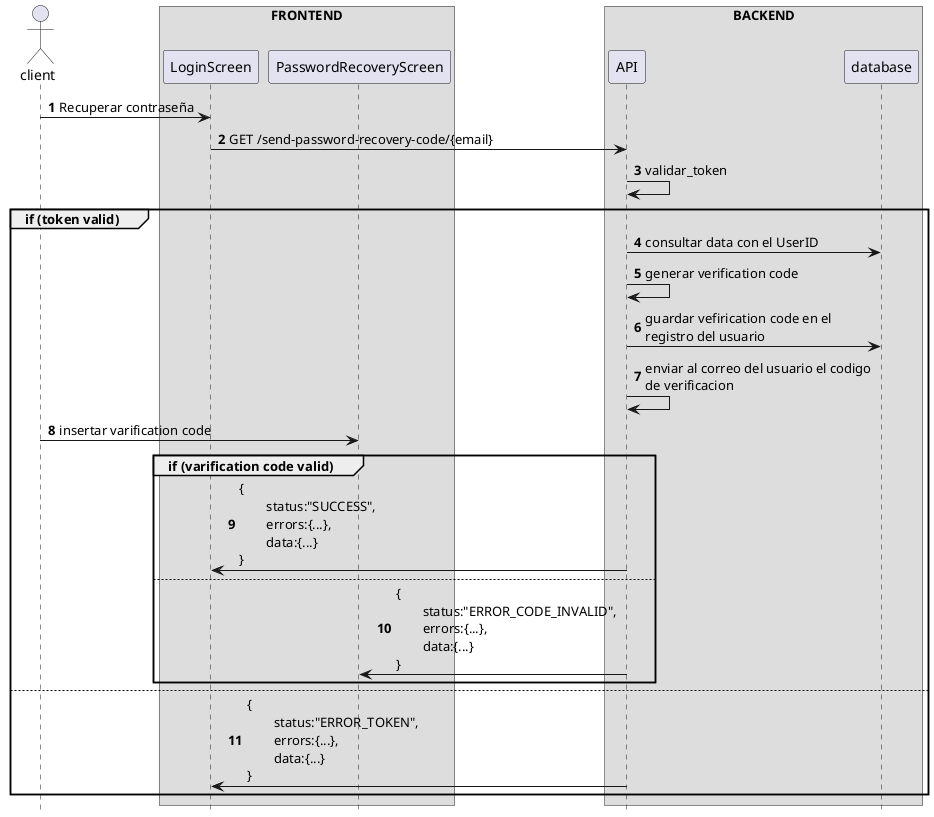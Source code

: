 @startuml
hide footbox
autonumber

actor client

box "FRONTEND"
participant LoginScreen
participant PasswordRecoveryScreen
end box

box "BACKEND"
participant API
participant database
end box

client -> LoginScreen: Recuperar contraseña
LoginScreen -> API: GET /send-password-recovery-code/{email}
API -> API: validar_token

group if (token valid)
    API -> database: consultar data con el UserID
    API -> API: generar verification code
    API -> database: guardar vefirication code en el \nregistro del usuario
    API -> API: enviar al correo del usuario el codigo \nde verificacion
    client -> PasswordRecoveryScreen: insertar varification code
    group if (varification code valid)
        API -> LoginScreen: {\n\tstatus:"SUCCESS", \n\terrors:{...}, \n\tdata:{...}\n}
    else
        API -> PasswordRecoveryScreen:{\n\tstatus:"ERROR_CODE_INVALID", \n\terrors:{...}, \n\tdata:{...}\n}
    end
else
    API -> LoginScreen: {\n\tstatus:"ERROR_TOKEN", \n\terrors:{...}, \n\tdata:{...}\n}
end

@enduml
